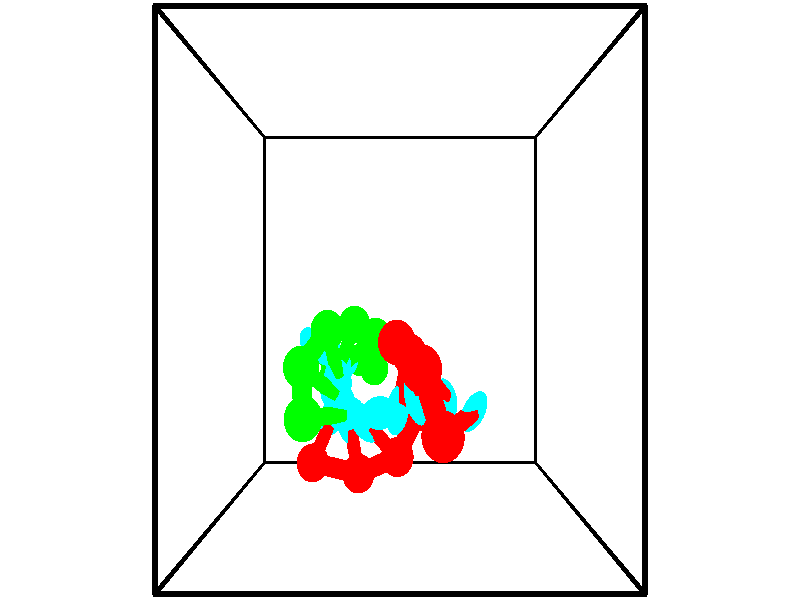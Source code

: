 // switches for output
#declare DRAW_BASES = 1; // possible values are 0, 1; only relevant for DNA ribbons
#declare DRAW_BASES_TYPE = 3; // possible values are 1, 2, 3; only relevant for DNA ribbons
#declare DRAW_FOG = 0; // set to 1 to enable fog

#include "colors.inc"

#include "transforms.inc"
background { rgb <1, 1, 1>}

#default {
   normal{
       ripples 0.25
       frequency 0.20
       turbulence 0.2
       lambda 5
   }
	finish {
		phong 0.1
		phong_size 40.
	}
}

// original window dimensions: 1024x640


// camera settings

camera {
	sky <-0, 1, 0>
	up <-0, 1, 0>
	right 1.6 * <1, 0, 0>
	location <2.5, 2.5, 11.1562>
	look_at <2.5, 2.5, 2.5>
	direction <0, 0, -8.6562>
	angle 67.0682
}


# declare cpy_camera_pos = <2.5, 2.5, 11.1562>;
# if (DRAW_FOG = 1)
fog {
	fog_type 2
	up vnormalize(cpy_camera_pos)
	color rgbt<1,1,1,0.3>
	distance 1e-5
	fog_alt 3e-3
	fog_offset 4
}
# end


// LIGHTS

# declare lum = 6;
global_settings {
	ambient_light rgb lum * <0.05, 0.05, 0.05>
	max_trace_level 15
}# declare cpy_direct_light_amount = 0.25;
light_source
{	1000 * <-1, -1, 1>,
	rgb lum * cpy_direct_light_amount
	parallel
}

light_source
{	1000 * <1, 1, -1>,
	rgb lum * cpy_direct_light_amount
	parallel
}

// strand 0

// nucleotide -1

// particle -1
sphere {
	<2.997551, 1.181608, 4.166974> 0.250000
	pigment { color rgbt <1,0,0,0> }
	no_shadow
}
cylinder {
	<3.241179, 1.273972, 3.863470>,  <3.387356, 1.329390, 3.681368>, 0.100000
	pigment { color rgbt <1,0,0,0> }
	no_shadow
}
cylinder {
	<3.241179, 1.273972, 3.863470>,  <2.997551, 1.181608, 4.166974>, 0.100000
	pigment { color rgbt <1,0,0,0> }
	no_shadow
}

// particle -1
sphere {
	<3.241179, 1.273972, 3.863470> 0.100000
	pigment { color rgbt <1,0,0,0> }
	no_shadow
}
sphere {
	0, 1
	scale<0.080000,0.200000,0.300000>
	matrix <-0.792941, 0.197431, -0.576425,
		0.016701, 0.952734, 0.303346,
		0.609069, 0.230909, -0.758759,
		3.423900, 1.343244, 3.635842>
	pigment { color rgbt <0,1,1,0> }
	no_shadow
}
cylinder {
	<2.760308, 1.801028, 3.824757>,  <2.997551, 1.181608, 4.166974>, 0.130000
	pigment { color rgbt <1,0,0,0> }
	no_shadow
}

// nucleotide -1

// particle -1
sphere {
	<2.760308, 1.801028, 3.824757> 0.250000
	pigment { color rgbt <1,0,0,0> }
	no_shadow
}
cylinder {
	<2.951706, 1.587708, 3.545721>,  <3.066545, 1.459715, 3.378299>, 0.100000
	pigment { color rgbt <1,0,0,0> }
	no_shadow
}
cylinder {
	<2.951706, 1.587708, 3.545721>,  <2.760308, 1.801028, 3.824757>, 0.100000
	pigment { color rgbt <1,0,0,0> }
	no_shadow
}

// particle -1
sphere {
	<2.951706, 1.587708, 3.545721> 0.100000
	pigment { color rgbt <1,0,0,0> }
	no_shadow
}
sphere {
	0, 1
	scale<0.080000,0.200000,0.300000>
	matrix <-0.840799, -0.049207, -0.539106,
		0.253180, 0.844493, -0.471946,
		0.478494, -0.533302, -0.697591,
		3.095254, 1.427717, 3.336444>
	pigment { color rgbt <0,1,1,0> }
	no_shadow
}
cylinder {
	<2.458443, 2.032565, 3.164637>,  <2.760308, 1.801028, 3.824757>, 0.130000
	pigment { color rgbt <1,0,0,0> }
	no_shadow
}

// nucleotide -1

// particle -1
sphere {
	<2.458443, 2.032565, 3.164637> 0.250000
	pigment { color rgbt <1,0,0,0> }
	no_shadow
}
cylinder {
	<2.607850, 1.663887, 3.122753>,  <2.697494, 1.442680, 3.097623>, 0.100000
	pigment { color rgbt <1,0,0,0> }
	no_shadow
}
cylinder {
	<2.607850, 1.663887, 3.122753>,  <2.458443, 2.032565, 3.164637>, 0.100000
	pigment { color rgbt <1,0,0,0> }
	no_shadow
}

// particle -1
sphere {
	<2.607850, 1.663887, 3.122753> 0.100000
	pigment { color rgbt <1,0,0,0> }
	no_shadow
}
sphere {
	0, 1
	scale<0.080000,0.200000,0.300000>
	matrix <-0.720854, -0.217361, -0.658121,
		0.583826, 0.321300, -0.745596,
		0.373518, -0.921694, -0.104710,
		2.719905, 1.387379, 3.091340>
	pigment { color rgbt <0,1,1,0> }
	no_shadow
}
cylinder {
	<2.633714, 1.849653, 2.468549>,  <2.458443, 2.032565, 3.164637>, 0.130000
	pigment { color rgbt <1,0,0,0> }
	no_shadow
}

// nucleotide -1

// particle -1
sphere {
	<2.633714, 1.849653, 2.468549> 0.250000
	pigment { color rgbt <1,0,0,0> }
	no_shadow
}
cylinder {
	<2.539382, 1.490746, 2.617836>,  <2.482782, 1.275401, 2.707408>, 0.100000
	pigment { color rgbt <1,0,0,0> }
	no_shadow
}
cylinder {
	<2.539382, 1.490746, 2.617836>,  <2.633714, 1.849653, 2.468549>, 0.100000
	pigment { color rgbt <1,0,0,0> }
	no_shadow
}

// particle -1
sphere {
	<2.539382, 1.490746, 2.617836> 0.100000
	pigment { color rgbt <1,0,0,0> }
	no_shadow
}
sphere {
	0, 1
	scale<0.080000,0.200000,0.300000>
	matrix <-0.688774, -0.116595, -0.715539,
		0.685547, -0.425809, -0.590519,
		-0.235831, -0.897270, 0.373217,
		2.468632, 1.221565, 2.729801>
	pigment { color rgbt <0,1,1,0> }
	no_shadow
}
cylinder {
	<2.785542, 1.110374, 2.059466>,  <2.633714, 1.849653, 2.468549>, 0.130000
	pigment { color rgbt <1,0,0,0> }
	no_shadow
}

// nucleotide -1

// particle -1
sphere {
	<2.785542, 1.110374, 2.059466> 0.250000
	pigment { color rgbt <1,0,0,0> }
	no_shadow
}
cylinder {
	<2.456672, 1.129196, 2.286381>,  <2.259350, 1.140489, 2.422530>, 0.100000
	pigment { color rgbt <1,0,0,0> }
	no_shadow
}
cylinder {
	<2.456672, 1.129196, 2.286381>,  <2.785542, 1.110374, 2.059466>, 0.100000
	pigment { color rgbt <1,0,0,0> }
	no_shadow
}

// particle -1
sphere {
	<2.456672, 1.129196, 2.286381> 0.100000
	pigment { color rgbt <1,0,0,0> }
	no_shadow
}
sphere {
	0, 1
	scale<0.080000,0.200000,0.300000>
	matrix <-0.568894, -0.102449, -0.816005,
		0.019723, -0.993625, 0.110999,
		-0.822175, 0.047052, 0.567287,
		2.210019, 1.143312, 2.456567>
	pigment { color rgbt <0,1,1,0> }
	no_shadow
}
cylinder {
	<2.458086, 0.495641, 1.910150>,  <2.785542, 1.110374, 2.059466>, 0.130000
	pigment { color rgbt <1,0,0,0> }
	no_shadow
}

// nucleotide -1

// particle -1
sphere {
	<2.458086, 0.495641, 1.910150> 0.250000
	pigment { color rgbt <1,0,0,0> }
	no_shadow
}
cylinder {
	<2.192761, 0.766106, 2.038414>,  <2.033567, 0.928385, 2.115372>, 0.100000
	pigment { color rgbt <1,0,0,0> }
	no_shadow
}
cylinder {
	<2.192761, 0.766106, 2.038414>,  <2.458086, 0.495641, 1.910150>, 0.100000
	pigment { color rgbt <1,0,0,0> }
	no_shadow
}

// particle -1
sphere {
	<2.192761, 0.766106, 2.038414> 0.100000
	pigment { color rgbt <1,0,0,0> }
	no_shadow
}
sphere {
	0, 1
	scale<0.080000,0.200000,0.300000>
	matrix <-0.526239, -0.116800, -0.842276,
		-0.532063, -0.727435, 0.433298,
		-0.663311, 0.676163, 0.320660,
		1.993768, 0.968954, 2.134612>
	pigment { color rgbt <0,1,1,0> }
	no_shadow
}
cylinder {
	<1.854252, 0.249617, 1.761547>,  <2.458086, 0.495641, 1.910150>, 0.130000
	pigment { color rgbt <1,0,0,0> }
	no_shadow
}

// nucleotide -1

// particle -1
sphere {
	<1.854252, 0.249617, 1.761547> 0.250000
	pigment { color rgbt <1,0,0,0> }
	no_shadow
}
cylinder {
	<1.775934, 0.640350, 1.796097>,  <1.728943, 0.874790, 1.816827>, 0.100000
	pigment { color rgbt <1,0,0,0> }
	no_shadow
}
cylinder {
	<1.775934, 0.640350, 1.796097>,  <1.854252, 0.249617, 1.761547>, 0.100000
	pigment { color rgbt <1,0,0,0> }
	no_shadow
}

// particle -1
sphere {
	<1.775934, 0.640350, 1.796097> 0.100000
	pigment { color rgbt <1,0,0,0> }
	no_shadow
}
sphere {
	0, 1
	scale<0.080000,0.200000,0.300000>
	matrix <-0.480013, -0.018660, -0.877063,
		-0.855132, -0.213186, 0.472547,
		-0.195796, 0.976834, 0.086375,
		1.717196, 0.933400, 1.822009>
	pigment { color rgbt <0,1,1,0> }
	no_shadow
}
cylinder {
	<1.121930, 0.357150, 1.621178>,  <1.854252, 0.249617, 1.761547>, 0.130000
	pigment { color rgbt <1,0,0,0> }
	no_shadow
}

// nucleotide -1

// particle -1
sphere {
	<1.121930, 0.357150, 1.621178> 0.250000
	pigment { color rgbt <1,0,0,0> }
	no_shadow
}
cylinder {
	<1.301348, 0.710091, 1.564238>,  <1.408998, 0.921855, 1.530073>, 0.100000
	pigment { color rgbt <1,0,0,0> }
	no_shadow
}
cylinder {
	<1.301348, 0.710091, 1.564238>,  <1.121930, 0.357150, 1.621178>, 0.100000
	pigment { color rgbt <1,0,0,0> }
	no_shadow
}

// particle -1
sphere {
	<1.301348, 0.710091, 1.564238> 0.100000
	pigment { color rgbt <1,0,0,0> }
	no_shadow
}
sphere {
	0, 1
	scale<0.080000,0.200000,0.300000>
	matrix <-0.371886, 0.039423, -0.927441,
		-0.812717, 0.468936, 0.345817,
		0.448544, 0.882352, -0.142351,
		1.435911, 0.974796, 1.521532>
	pigment { color rgbt <0,1,1,0> }
	no_shadow
}
// strand 1

// nucleotide -1

// particle -1
sphere {
	<1.215012, 1.328212, -0.461587> 0.250000
	pigment { color rgbt <0,1,0,0> }
	no_shadow
}
cylinder {
	<1.007162, 1.612221, -0.271488>,  <0.882452, 1.782626, -0.157429>, 0.100000
	pigment { color rgbt <0,1,0,0> }
	no_shadow
}
cylinder {
	<1.007162, 1.612221, -0.271488>,  <1.215012, 1.328212, -0.461587>, 0.100000
	pigment { color rgbt <0,1,0,0> }
	no_shadow
}

// particle -1
sphere {
	<1.007162, 1.612221, -0.271488> 0.100000
	pigment { color rgbt <0,1,0,0> }
	no_shadow
}
sphere {
	0, 1
	scale<0.080000,0.200000,0.300000>
	matrix <0.572562, -0.123482, 0.810509,
		0.634164, 0.693268, -0.342367,
		-0.519624, 0.710023, 0.475246,
		0.851275, 1.825227, -0.128914>
	pigment { color rgbt <0,1,1,0> }
	no_shadow
}
cylinder {
	<1.742265, 1.563604, -0.170068>,  <1.215012, 1.328212, -0.461587>, 0.130000
	pigment { color rgbt <0,1,0,0> }
	no_shadow
}

// nucleotide -1

// particle -1
sphere {
	<1.742265, 1.563604, -0.170068> 0.250000
	pigment { color rgbt <0,1,0,0> }
	no_shadow
}
cylinder {
	<1.418306, 1.646545, 0.049412>,  <1.223931, 1.696310, 0.181100>, 0.100000
	pigment { color rgbt <0,1,0,0> }
	no_shadow
}
cylinder {
	<1.418306, 1.646545, 0.049412>,  <1.742265, 1.563604, -0.170068>, 0.100000
	pigment { color rgbt <0,1,0,0> }
	no_shadow
}

// particle -1
sphere {
	<1.418306, 1.646545, 0.049412> 0.100000
	pigment { color rgbt <0,1,0,0> }
	no_shadow
}
sphere {
	0, 1
	scale<0.080000,0.200000,0.300000>
	matrix <0.546216, -0.074372, 0.834336,
		0.213810, 0.975435, -0.053026,
		-0.809897, 0.207354, 0.548699,
		1.175337, 1.708751, 0.214022>
	pigment { color rgbt <0,1,1,0> }
	no_shadow
}
cylinder {
	<2.040901, 1.487526, 0.436000>,  <1.742265, 1.563604, -0.170068>, 0.130000
	pigment { color rgbt <0,1,0,0> }
	no_shadow
}

// nucleotide -1

// particle -1
sphere {
	<2.040901, 1.487526, 0.436000> 0.250000
	pigment { color rgbt <0,1,0,0> }
	no_shadow
}
cylinder {
	<1.677574, 1.588043, 0.569752>,  <1.459578, 1.648354, 0.650003>, 0.100000
	pigment { color rgbt <0,1,0,0> }
	no_shadow
}
cylinder {
	<1.677574, 1.588043, 0.569752>,  <2.040901, 1.487526, 0.436000>, 0.100000
	pigment { color rgbt <0,1,0,0> }
	no_shadow
}

// particle -1
sphere {
	<1.677574, 1.588043, 0.569752> 0.100000
	pigment { color rgbt <0,1,0,0> }
	no_shadow
}
sphere {
	0, 1
	scale<0.080000,0.200000,0.300000>
	matrix <0.299807, -0.166315, 0.939391,
		0.291675, 0.953515, 0.075728,
		-0.908318, 0.251293, 0.334380,
		1.405079, 1.663431, 0.670066>
	pigment { color rgbt <0,1,1,0> }
	no_shadow
}
cylinder {
	<2.088043, 2.004138, 0.999856>,  <2.040901, 1.487526, 0.436000>, 0.130000
	pigment { color rgbt <0,1,0,0> }
	no_shadow
}

// nucleotide -1

// particle -1
sphere {
	<2.088043, 2.004138, 0.999856> 0.250000
	pigment { color rgbt <0,1,0,0> }
	no_shadow
}
cylinder {
	<1.776371, 1.758148, 1.048325>,  <1.589368, 1.610554, 1.077406>, 0.100000
	pigment { color rgbt <0,1,0,0> }
	no_shadow
}
cylinder {
	<1.776371, 1.758148, 1.048325>,  <2.088043, 2.004138, 0.999856>, 0.100000
	pigment { color rgbt <0,1,0,0> }
	no_shadow
}

// particle -1
sphere {
	<1.776371, 1.758148, 1.048325> 0.100000
	pigment { color rgbt <0,1,0,0> }
	no_shadow
}
sphere {
	0, 1
	scale<0.080000,0.200000,0.300000>
	matrix <0.276219, -0.163357, 0.947110,
		-0.562655, 0.771440, 0.297152,
		-0.779180, -0.614976, 0.121173,
		1.542617, 1.573655, 1.084676>
	pigment { color rgbt <0,1,1,0> }
	no_shadow
}
cylinder {
	<1.774408, 2.175008, 1.522100>,  <2.088043, 2.004138, 0.999856>, 0.130000
	pigment { color rgbt <0,1,0,0> }
	no_shadow
}

// nucleotide -1

// particle -1
sphere {
	<1.774408, 2.175008, 1.522100> 0.250000
	pigment { color rgbt <0,1,0,0> }
	no_shadow
}
cylinder {
	<1.619484, 1.806244, 1.518681>,  <1.526530, 1.584985, 1.516629>, 0.100000
	pigment { color rgbt <0,1,0,0> }
	no_shadow
}
cylinder {
	<1.619484, 1.806244, 1.518681>,  <1.774408, 2.175008, 1.522100>, 0.100000
	pigment { color rgbt <0,1,0,0> }
	no_shadow
}

// particle -1
sphere {
	<1.619484, 1.806244, 1.518681> 0.100000
	pigment { color rgbt <0,1,0,0> }
	no_shadow
}
sphere {
	0, 1
	scale<0.080000,0.200000,0.300000>
	matrix <0.125885, -0.062067, 0.990101,
		-0.913315, 0.382400, 0.140093,
		-0.387310, -0.921910, -0.008548,
		1.503291, 1.529671, 1.516116>
	pigment { color rgbt <0,1,1,0> }
	no_shadow
}
cylinder {
	<1.420315, 2.129001, 2.170187>,  <1.774408, 2.175008, 1.522100>, 0.130000
	pigment { color rgbt <0,1,0,0> }
	no_shadow
}

// nucleotide -1

// particle -1
sphere {
	<1.420315, 2.129001, 2.170187> 0.250000
	pigment { color rgbt <0,1,0,0> }
	no_shadow
}
cylinder {
	<1.505615, 1.756775, 2.051144>,  <1.556795, 1.533439, 1.979718>, 0.100000
	pigment { color rgbt <0,1,0,0> }
	no_shadow
}
cylinder {
	<1.505615, 1.756775, 2.051144>,  <1.420315, 2.129001, 2.170187>, 0.100000
	pigment { color rgbt <0,1,0,0> }
	no_shadow
}

// particle -1
sphere {
	<1.505615, 1.756775, 2.051144> 0.100000
	pigment { color rgbt <0,1,0,0> }
	no_shadow
}
sphere {
	0, 1
	scale<0.080000,0.200000,0.300000>
	matrix <0.460223, -0.173022, 0.870781,
		-0.861812, -0.322660, 0.391371,
		0.213251, -0.930566, -0.297608,
		1.569590, 1.477605, 1.961861>
	pigment { color rgbt <0,1,1,0> }
	no_shadow
}
cylinder {
	<1.121927, 1.720130, 2.740967>,  <1.420315, 2.129001, 2.170187>, 0.130000
	pigment { color rgbt <0,1,0,0> }
	no_shadow
}

// nucleotide -1

// particle -1
sphere {
	<1.121927, 1.720130, 2.740967> 0.250000
	pigment { color rgbt <0,1,0,0> }
	no_shadow
}
cylinder {
	<1.395552, 1.497040, 2.552923>,  <1.559726, 1.363186, 2.440097>, 0.100000
	pigment { color rgbt <0,1,0,0> }
	no_shadow
}
cylinder {
	<1.395552, 1.497040, 2.552923>,  <1.121927, 1.720130, 2.740967>, 0.100000
	pigment { color rgbt <0,1,0,0> }
	no_shadow
}

// particle -1
sphere {
	<1.395552, 1.497040, 2.552923> 0.100000
	pigment { color rgbt <0,1,0,0> }
	no_shadow
}
sphere {
	0, 1
	scale<0.080000,0.200000,0.300000>
	matrix <0.468405, -0.158176, 0.869239,
		-0.559157, -0.814814, 0.153039,
		0.684061, -0.557726, -0.470109,
		1.600770, 1.329722, 2.411891>
	pigment { color rgbt <0,1,1,0> }
	no_shadow
}
cylinder {
	<1.231408, 1.203082, 3.254407>,  <1.121927, 1.720130, 2.740967>, 0.130000
	pigment { color rgbt <0,1,0,0> }
	no_shadow
}

// nucleotide -1

// particle -1
sphere {
	<1.231408, 1.203082, 3.254407> 0.250000
	pigment { color rgbt <0,1,0,0> }
	no_shadow
}
cylinder {
	<1.533781, 1.193115, 2.992737>,  <1.715205, 1.187135, 2.835734>, 0.100000
	pigment { color rgbt <0,1,0,0> }
	no_shadow
}
cylinder {
	<1.533781, 1.193115, 2.992737>,  <1.231408, 1.203082, 3.254407>, 0.100000
	pigment { color rgbt <0,1,0,0> }
	no_shadow
}

// particle -1
sphere {
	<1.533781, 1.193115, 2.992737> 0.100000
	pigment { color rgbt <0,1,0,0> }
	no_shadow
}
sphere {
	0, 1
	scale<0.080000,0.200000,0.300000>
	matrix <0.651581, -0.068029, 0.755523,
		-0.063323, -0.997372, -0.035194,
		0.755932, -0.024911, -0.654176,
		1.760561, 1.185640, 2.796484>
	pigment { color rgbt <0,1,1,0> }
	no_shadow
}
// box output
cylinder {
	<0.000000, 0.000000, 0.000000>,  <5.000000, 0.000000, 0.000000>, 0.025000
	pigment { color rgbt <0,0,0,0> }
	no_shadow
}
cylinder {
	<0.000000, 0.000000, 0.000000>,  <0.000000, 5.000000, 0.000000>, 0.025000
	pigment { color rgbt <0,0,0,0> }
	no_shadow
}
cylinder {
	<0.000000, 0.000000, 0.000000>,  <0.000000, 0.000000, 5.000000>, 0.025000
	pigment { color rgbt <0,0,0,0> }
	no_shadow
}
cylinder {
	<5.000000, 5.000000, 5.000000>,  <0.000000, 5.000000, 5.000000>, 0.025000
	pigment { color rgbt <0,0,0,0> }
	no_shadow
}
cylinder {
	<5.000000, 5.000000, 5.000000>,  <5.000000, 0.000000, 5.000000>, 0.025000
	pigment { color rgbt <0,0,0,0> }
	no_shadow
}
cylinder {
	<5.000000, 5.000000, 5.000000>,  <5.000000, 5.000000, 0.000000>, 0.025000
	pigment { color rgbt <0,0,0,0> }
	no_shadow
}
cylinder {
	<0.000000, 0.000000, 5.000000>,  <0.000000, 5.000000, 5.000000>, 0.025000
	pigment { color rgbt <0,0,0,0> }
	no_shadow
}
cylinder {
	<0.000000, 0.000000, 5.000000>,  <5.000000, 0.000000, 5.000000>, 0.025000
	pigment { color rgbt <0,0,0,0> }
	no_shadow
}
cylinder {
	<5.000000, 5.000000, 0.000000>,  <0.000000, 5.000000, 0.000000>, 0.025000
	pigment { color rgbt <0,0,0,0> }
	no_shadow
}
cylinder {
	<5.000000, 5.000000, 0.000000>,  <5.000000, 0.000000, 0.000000>, 0.025000
	pigment { color rgbt <0,0,0,0> }
	no_shadow
}
cylinder {
	<5.000000, 0.000000, 5.000000>,  <5.000000, 0.000000, 0.000000>, 0.025000
	pigment { color rgbt <0,0,0,0> }
	no_shadow
}
cylinder {
	<0.000000, 5.000000, 0.000000>,  <0.000000, 5.000000, 5.000000>, 0.025000
	pigment { color rgbt <0,0,0,0> }
	no_shadow
}
// end of box output
